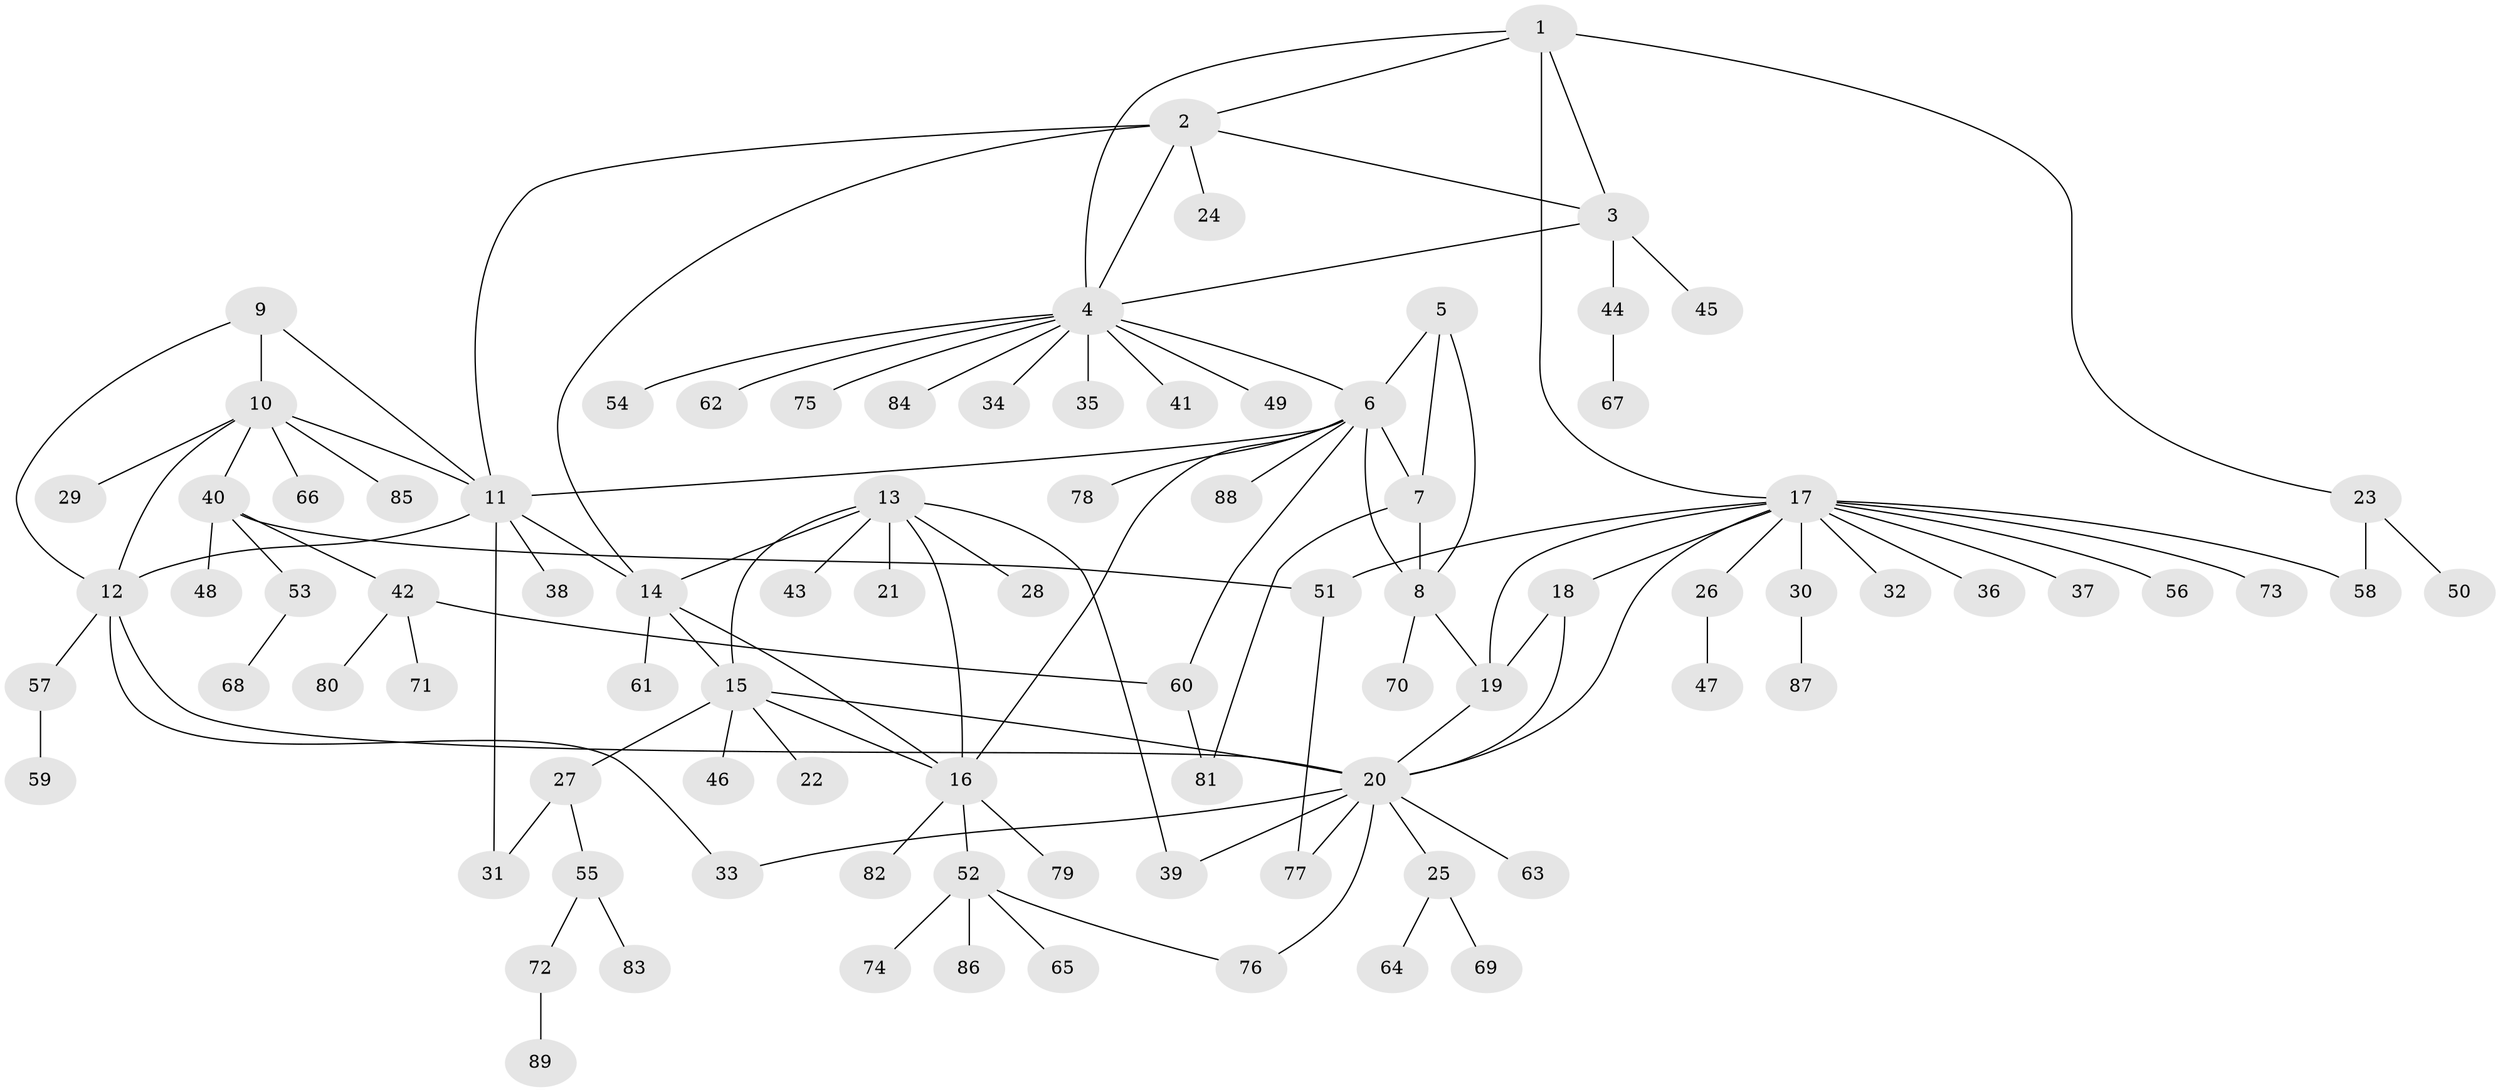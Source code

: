 // Generated by graph-tools (version 1.1) at 2025/02/03/09/25 03:02:40]
// undirected, 89 vertices, 118 edges
graph export_dot {
graph [start="1"]
  node [color=gray90,style=filled];
  1;
  2;
  3;
  4;
  5;
  6;
  7;
  8;
  9;
  10;
  11;
  12;
  13;
  14;
  15;
  16;
  17;
  18;
  19;
  20;
  21;
  22;
  23;
  24;
  25;
  26;
  27;
  28;
  29;
  30;
  31;
  32;
  33;
  34;
  35;
  36;
  37;
  38;
  39;
  40;
  41;
  42;
  43;
  44;
  45;
  46;
  47;
  48;
  49;
  50;
  51;
  52;
  53;
  54;
  55;
  56;
  57;
  58;
  59;
  60;
  61;
  62;
  63;
  64;
  65;
  66;
  67;
  68;
  69;
  70;
  71;
  72;
  73;
  74;
  75;
  76;
  77;
  78;
  79;
  80;
  81;
  82;
  83;
  84;
  85;
  86;
  87;
  88;
  89;
  1 -- 2;
  1 -- 3;
  1 -- 4;
  1 -- 17;
  1 -- 23;
  2 -- 3;
  2 -- 4;
  2 -- 11;
  2 -- 14;
  2 -- 24;
  3 -- 4;
  3 -- 44;
  3 -- 45;
  4 -- 6;
  4 -- 34;
  4 -- 35;
  4 -- 41;
  4 -- 49;
  4 -- 54;
  4 -- 62;
  4 -- 75;
  4 -- 84;
  5 -- 6;
  5 -- 7;
  5 -- 8;
  6 -- 7;
  6 -- 8;
  6 -- 11;
  6 -- 16;
  6 -- 60;
  6 -- 78;
  6 -- 88;
  7 -- 8;
  7 -- 81;
  8 -- 19;
  8 -- 70;
  9 -- 10;
  9 -- 11;
  9 -- 12;
  10 -- 11;
  10 -- 12;
  10 -- 29;
  10 -- 40;
  10 -- 66;
  10 -- 85;
  11 -- 12;
  11 -- 14;
  11 -- 31;
  11 -- 38;
  12 -- 20;
  12 -- 33;
  12 -- 57;
  13 -- 14;
  13 -- 15;
  13 -- 16;
  13 -- 21;
  13 -- 28;
  13 -- 39;
  13 -- 43;
  14 -- 15;
  14 -- 16;
  14 -- 61;
  15 -- 16;
  15 -- 20;
  15 -- 22;
  15 -- 27;
  15 -- 46;
  16 -- 52;
  16 -- 79;
  16 -- 82;
  17 -- 18;
  17 -- 19;
  17 -- 20;
  17 -- 26;
  17 -- 30;
  17 -- 32;
  17 -- 36;
  17 -- 37;
  17 -- 51;
  17 -- 56;
  17 -- 58;
  17 -- 73;
  18 -- 19;
  18 -- 20;
  19 -- 20;
  20 -- 25;
  20 -- 33;
  20 -- 39;
  20 -- 63;
  20 -- 76;
  20 -- 77;
  23 -- 50;
  23 -- 58;
  25 -- 64;
  25 -- 69;
  26 -- 47;
  27 -- 31;
  27 -- 55;
  30 -- 87;
  40 -- 42;
  40 -- 48;
  40 -- 51;
  40 -- 53;
  42 -- 60;
  42 -- 71;
  42 -- 80;
  44 -- 67;
  51 -- 77;
  52 -- 65;
  52 -- 74;
  52 -- 76;
  52 -- 86;
  53 -- 68;
  55 -- 72;
  55 -- 83;
  57 -- 59;
  60 -- 81;
  72 -- 89;
}
